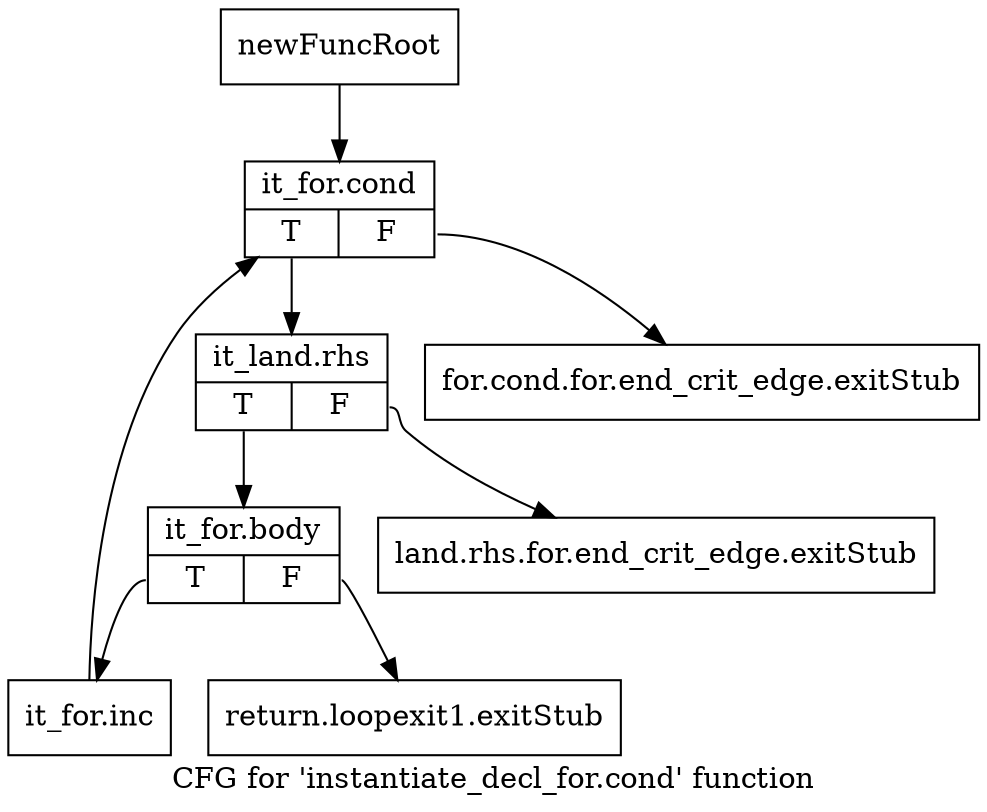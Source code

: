 digraph "CFG for 'instantiate_decl_for.cond' function" {
	label="CFG for 'instantiate_decl_for.cond' function";

	Node0xb0da240 [shape=record,label="{newFuncRoot}"];
	Node0xb0da240 -> Node0xb0da380;
	Node0xb0da290 [shape=record,label="{for.cond.for.end_crit_edge.exitStub}"];
	Node0xb0da2e0 [shape=record,label="{land.rhs.for.end_crit_edge.exitStub}"];
	Node0xb0da330 [shape=record,label="{return.loopexit1.exitStub}"];
	Node0xb0da380 [shape=record,label="{it_for.cond|{<s0>T|<s1>F}}"];
	Node0xb0da380:s0 -> Node0xb0da3d0;
	Node0xb0da380:s1 -> Node0xb0da290;
	Node0xb0da3d0 [shape=record,label="{it_land.rhs|{<s0>T|<s1>F}}"];
	Node0xb0da3d0:s0 -> Node0xb0da420;
	Node0xb0da3d0:s1 -> Node0xb0da2e0;
	Node0xb0da420 [shape=record,label="{it_for.body|{<s0>T|<s1>F}}"];
	Node0xb0da420:s0 -> Node0xb0da470;
	Node0xb0da420:s1 -> Node0xb0da330;
	Node0xb0da470 [shape=record,label="{it_for.inc}"];
	Node0xb0da470 -> Node0xb0da380;
}
